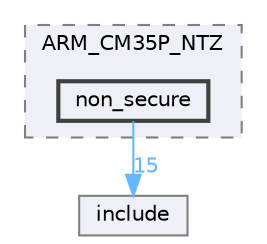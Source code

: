 digraph "D:/Projects/Raspberrypi_pico/pico_freertos_final/freertos_pico2/pico_freertos/FreeRTOS-Kernel/portable/GCC/ARM_CM35P_NTZ/non_secure"
{
 // LATEX_PDF_SIZE
  bgcolor="transparent";
  edge [fontname=Helvetica,fontsize=10,labelfontname=Helvetica,labelfontsize=10];
  node [fontname=Helvetica,fontsize=10,shape=box,height=0.2,width=0.4];
  compound=true
  subgraph clusterdir_02688536664190b3391e1c8c3dff7b46 {
    graph [ bgcolor="#edf0f7", pencolor="grey50", label="ARM_CM35P_NTZ", fontname=Helvetica,fontsize=10 style="filled,dashed", URL="dir_02688536664190b3391e1c8c3dff7b46.html",tooltip=""]
  dir_e236c44dd81f3e877f35ec4ebe00ec4c [label="non_secure", fillcolor="#edf0f7", color="grey25", style="filled,bold", URL="dir_e236c44dd81f3e877f35ec4ebe00ec4c.html",tooltip=""];
  }
  dir_c69ece34c3f150cb2c6f1098178b172a [label="include", fillcolor="#edf0f7", color="grey50", style="filled", URL="dir_c69ece34c3f150cb2c6f1098178b172a.html",tooltip=""];
  dir_e236c44dd81f3e877f35ec4ebe00ec4c->dir_c69ece34c3f150cb2c6f1098178b172a [headlabel="15", labeldistance=1.5 headhref="dir_000155_000125.html" href="dir_000155_000125.html" color="steelblue1" fontcolor="steelblue1"];
}
